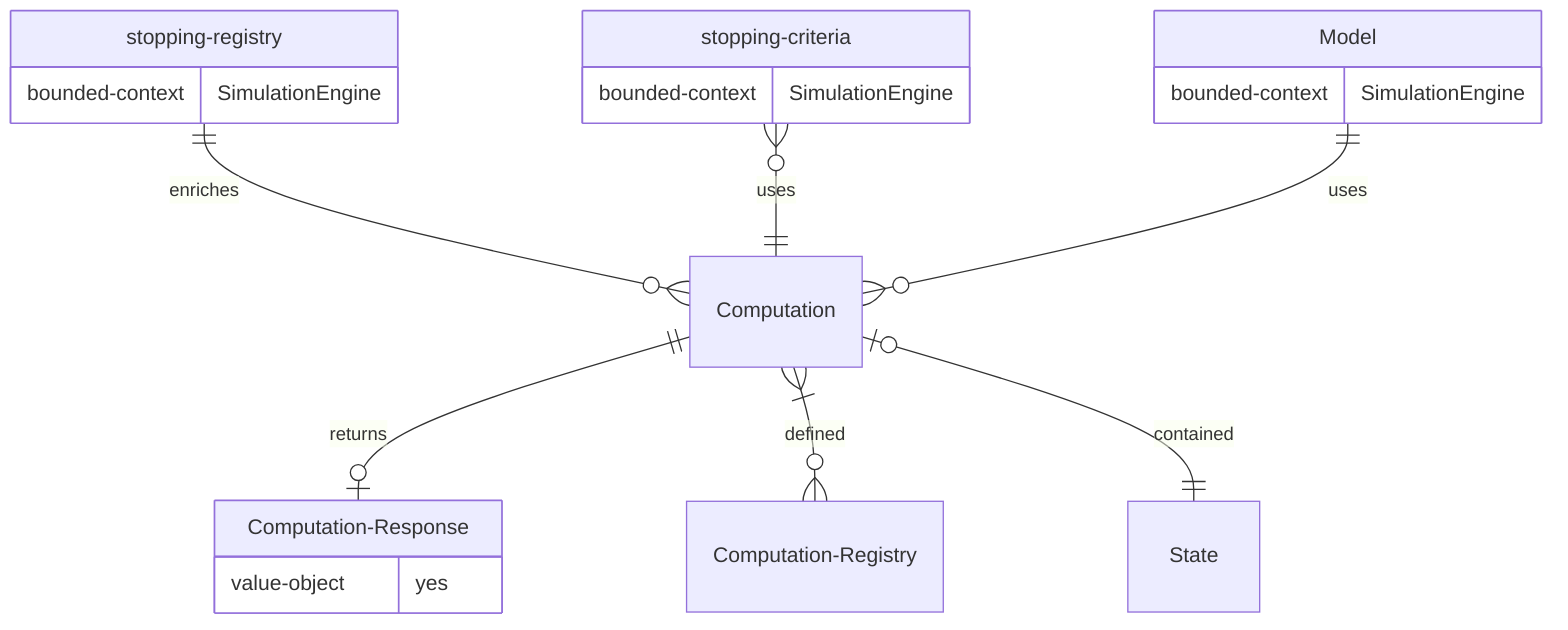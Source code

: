 erDiagram
Computation {
}

Computation-Response {
value-object yes
}

Model {
	bounded-context SimulationEngine
	}
stopping-registry {
	bounded-context SimulationEngine
}

stopping-criteria {
	bounded-context SimulationEngine
}


	stopping-registry ||--o{ Computation : "enriches"
	stopping-criteria }o--|| Computation : "uses"
	Computation ||--|o Computation-Response: "returns"
	Model ||--o{ Computation   : "uses"
	Computation }|--o{ Computation-Registry: "defined"
	Computation |o--|| State: "contained"